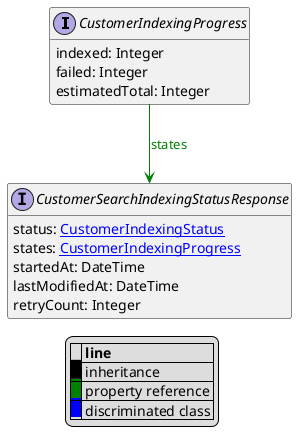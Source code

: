 @startuml

hide empty fields
hide empty methods
legend
|= |= line |
|<back:black>   </back>| inheritance |
|<back:green>   </back>| property reference |
|<back:blue>   </back>| discriminated class |
endlegend
interface CustomerIndexingProgress [[CustomerIndexingProgress.svg]]  {
    indexed: Integer
    failed: Integer
    estimatedTotal: Integer
}



interface CustomerSearchIndexingStatusResponse [[CustomerSearchIndexingStatusResponse.svg]]  {
    status: [[CustomerIndexingStatus.svg CustomerIndexingStatus]]
    states: [[CustomerIndexingProgress.svg CustomerIndexingProgress]]
    startedAt: DateTime
    lastModifiedAt: DateTime
    retryCount: Integer
}

CustomerIndexingProgress --> CustomerSearchIndexingStatusResponse #green;text:green : "states"
@enduml
